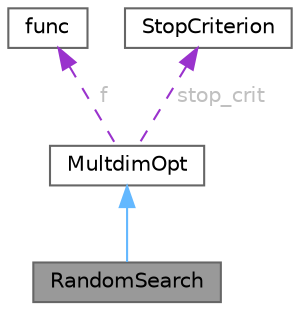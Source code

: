 digraph "RandomSearch"
{
 // LATEX_PDF_SIZE
  bgcolor="transparent";
  edge [fontname=Helvetica,fontsize=10,labelfontname=Helvetica,labelfontsize=10];
  node [fontname=Helvetica,fontsize=10,shape=box,height=0.2,width=0.4];
  Node1 [id="Node000001",label="RandomSearch",height=0.2,width=0.4,color="gray40", fillcolor="grey60", style="filled", fontcolor="black",tooltip="Класс метода случайного поиска"];
  Node2 -> Node1 [id="edge1_Node000001_Node000002",dir="back",color="steelblue1",style="solid",tooltip=" "];
  Node2 [id="Node000002",label="MultdimOpt",height=0.2,width=0.4,color="gray40", fillcolor="white", style="filled",URL="$class_multdim_opt.html",tooltip="Класс многомерной оптимизации"];
  Node3 -> Node2 [id="edge2_Node000002_Node000003",dir="back",color="darkorchid3",style="dashed",tooltip=" ",label=" f",fontcolor="grey" ];
  Node3 [id="Node000003",label="func",height=0.2,width=0.4,color="gray40", fillcolor="white", style="filled",URL="$classfunc.html",tooltip="Класс заданных функций"];
  Node4 -> Node2 [id="edge3_Node000002_Node000004",dir="back",color="darkorchid3",style="dashed",tooltip=" ",label=" stop_crit",fontcolor="grey" ];
  Node4 [id="Node000004",label="StopCriterion",height=0.2,width=0.4,color="gray40", fillcolor="white", style="filled",URL="$class_stop_criterion.html",tooltip="Класс критериев остановки"];
}
